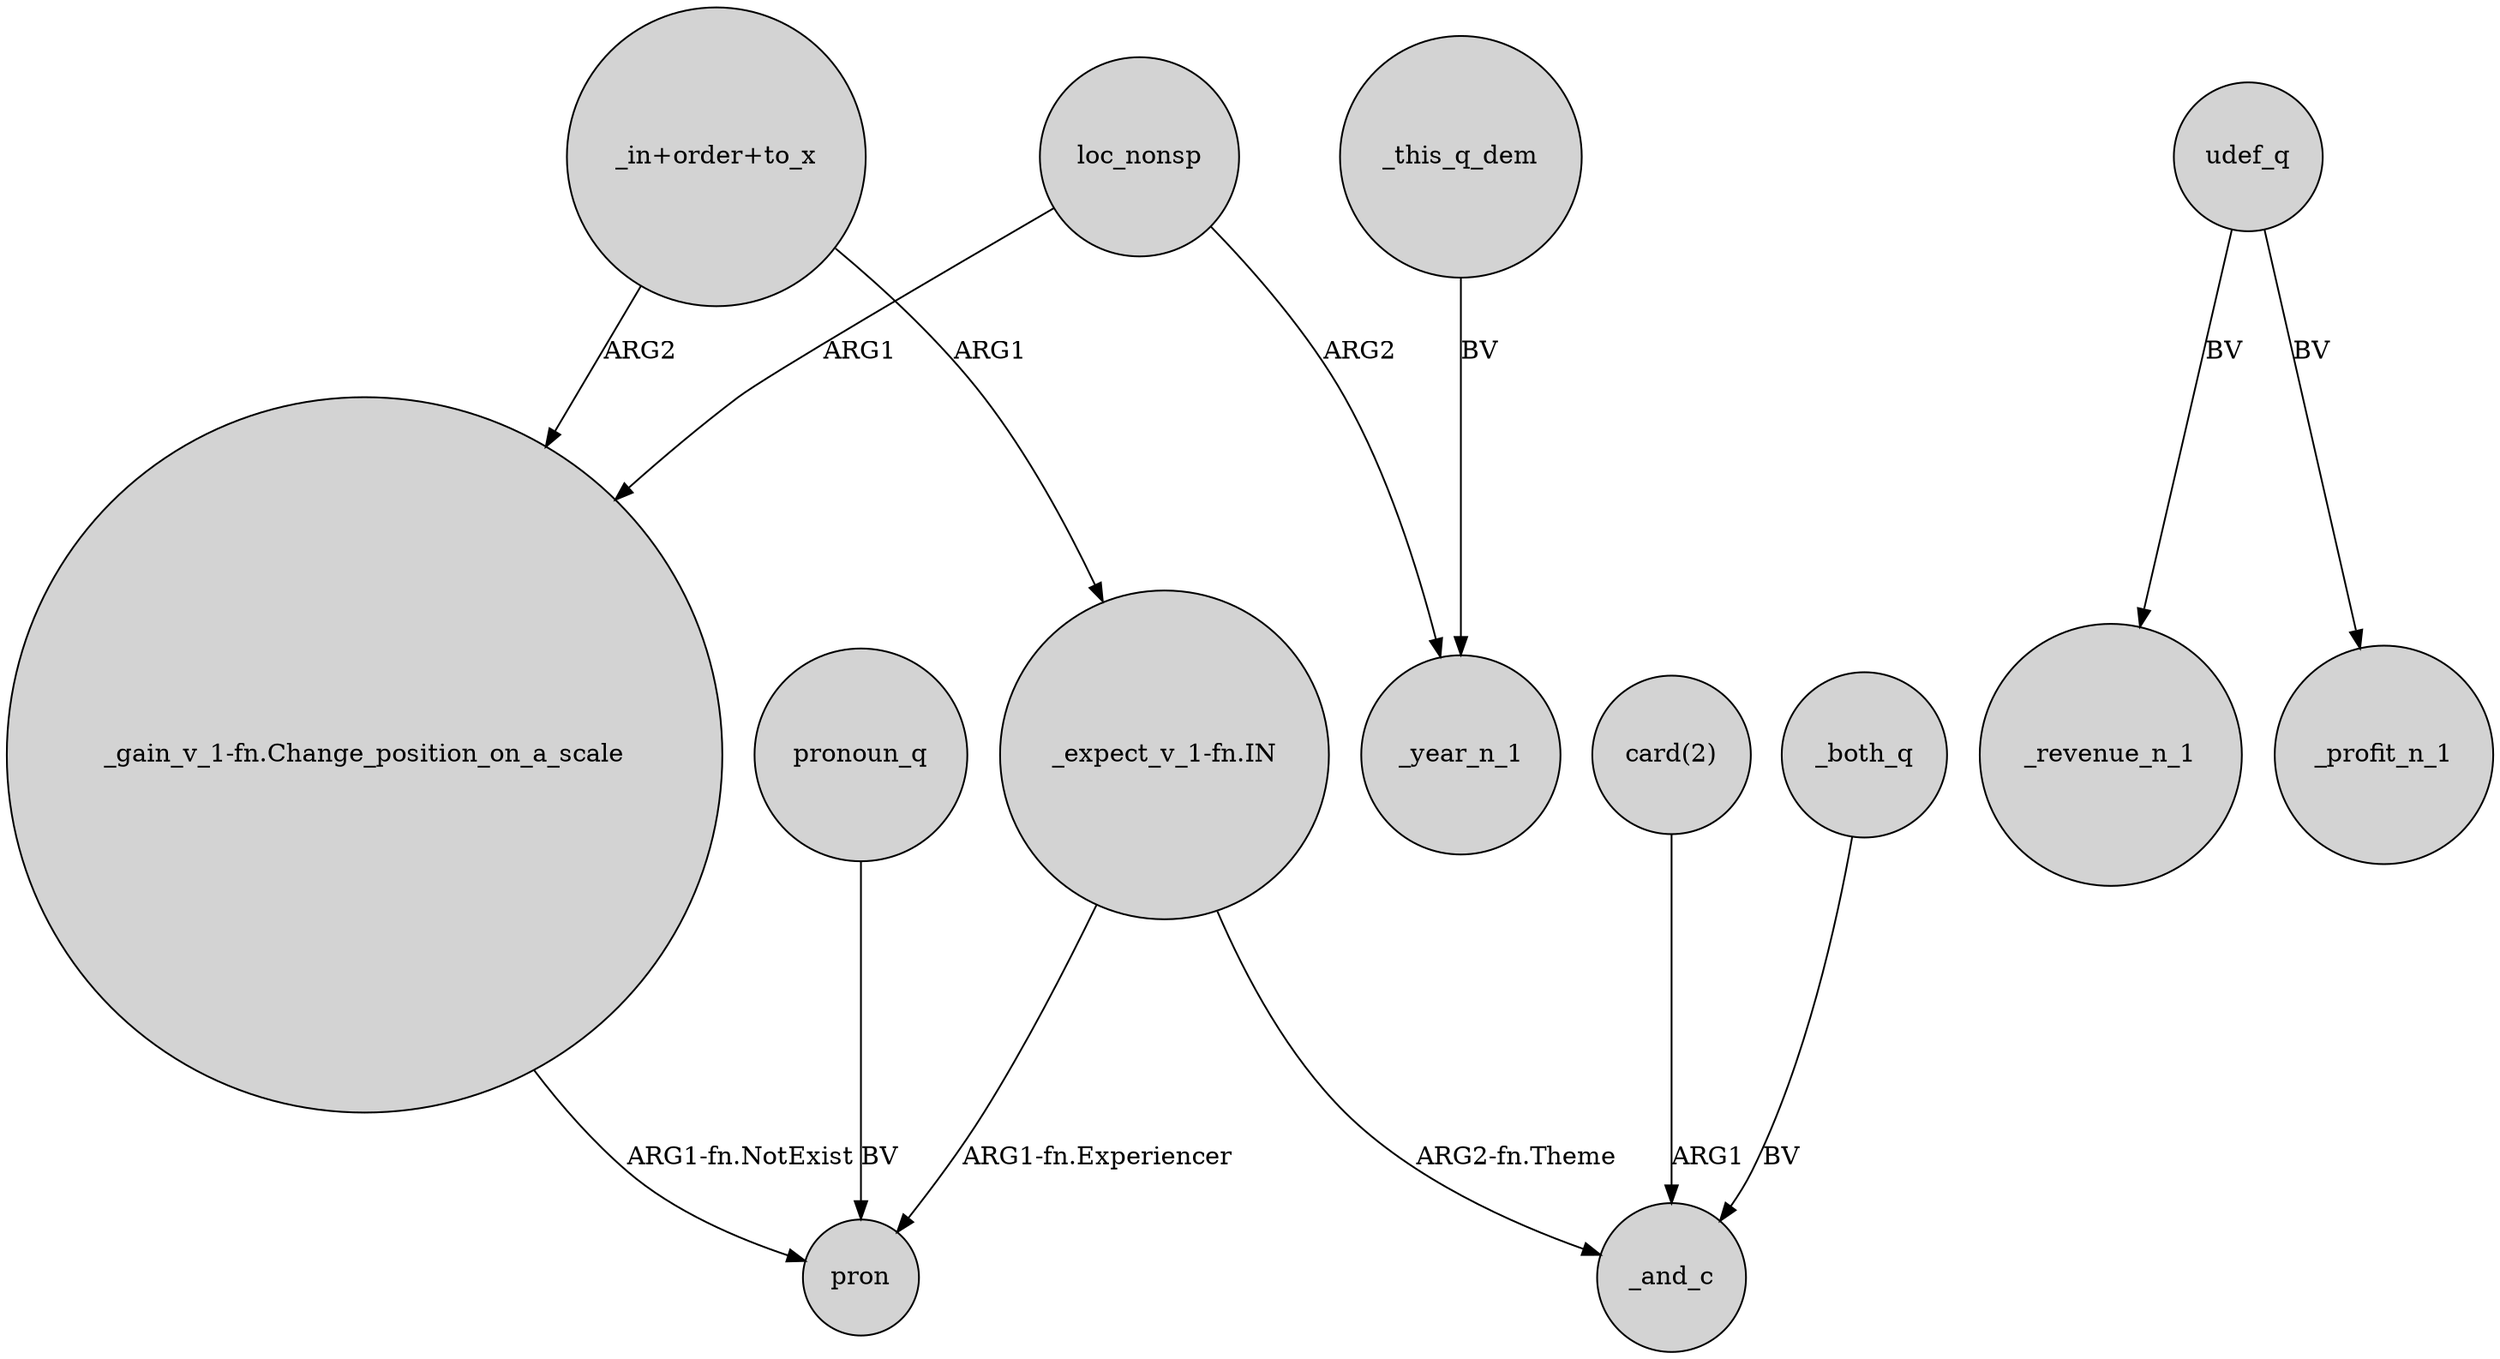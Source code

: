 digraph {
	node [shape=circle style=filled]
	"_expect_v_1-fn.IN" -> pron [label="ARG1-fn.Experiencer"]
	"_expect_v_1-fn.IN" -> _and_c [label="ARG2-fn.Theme"]
	"card(2)" -> _and_c [label=ARG1]
	udef_q -> _revenue_n_1 [label=BV]
	_both_q -> _and_c [label=BV]
	"_in+order+to_x" -> "_gain_v_1-fn.Change_position_on_a_scale" [label=ARG2]
	"_in+order+to_x" -> "_expect_v_1-fn.IN" [label=ARG1]
	udef_q -> _profit_n_1 [label=BV]
	loc_nonsp -> "_gain_v_1-fn.Change_position_on_a_scale" [label=ARG1]
	loc_nonsp -> _year_n_1 [label=ARG2]
	_this_q_dem -> _year_n_1 [label=BV]
	"_gain_v_1-fn.Change_position_on_a_scale" -> pron [label="ARG1-fn.NotExist"]
	pronoun_q -> pron [label=BV]
}
